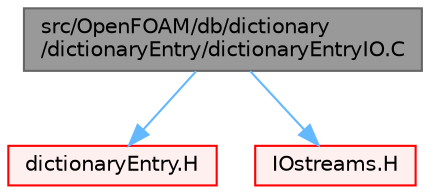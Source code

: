 digraph "src/OpenFOAM/db/dictionary/dictionaryEntry/dictionaryEntryIO.C"
{
 // LATEX_PDF_SIZE
  bgcolor="transparent";
  edge [fontname=Helvetica,fontsize=10,labelfontname=Helvetica,labelfontsize=10];
  node [fontname=Helvetica,fontsize=10,shape=box,height=0.2,width=0.4];
  Node1 [id="Node000001",label="src/OpenFOAM/db/dictionary\l/dictionaryEntry/dictionaryEntryIO.C",height=0.2,width=0.4,color="gray40", fillcolor="grey60", style="filled", fontcolor="black",tooltip=" "];
  Node1 -> Node2 [id="edge1_Node000001_Node000002",color="steelblue1",style="solid",tooltip=" "];
  Node2 [id="Node000002",label="dictionaryEntry.H",height=0.2,width=0.4,color="red", fillcolor="#FFF0F0", style="filled",URL="$dictionaryEntry_8H.html",tooltip=" "];
  Node1 -> Node134 [id="edge2_Node000001_Node000134",color="steelblue1",style="solid",tooltip=" "];
  Node134 [id="Node000134",label="IOstreams.H",height=0.2,width=0.4,color="red", fillcolor="#FFF0F0", style="filled",URL="$IOstreams_8H.html",tooltip="Useful combination of include files which define Sin, Sout and Serr and the use of IO streams general..."];
}
